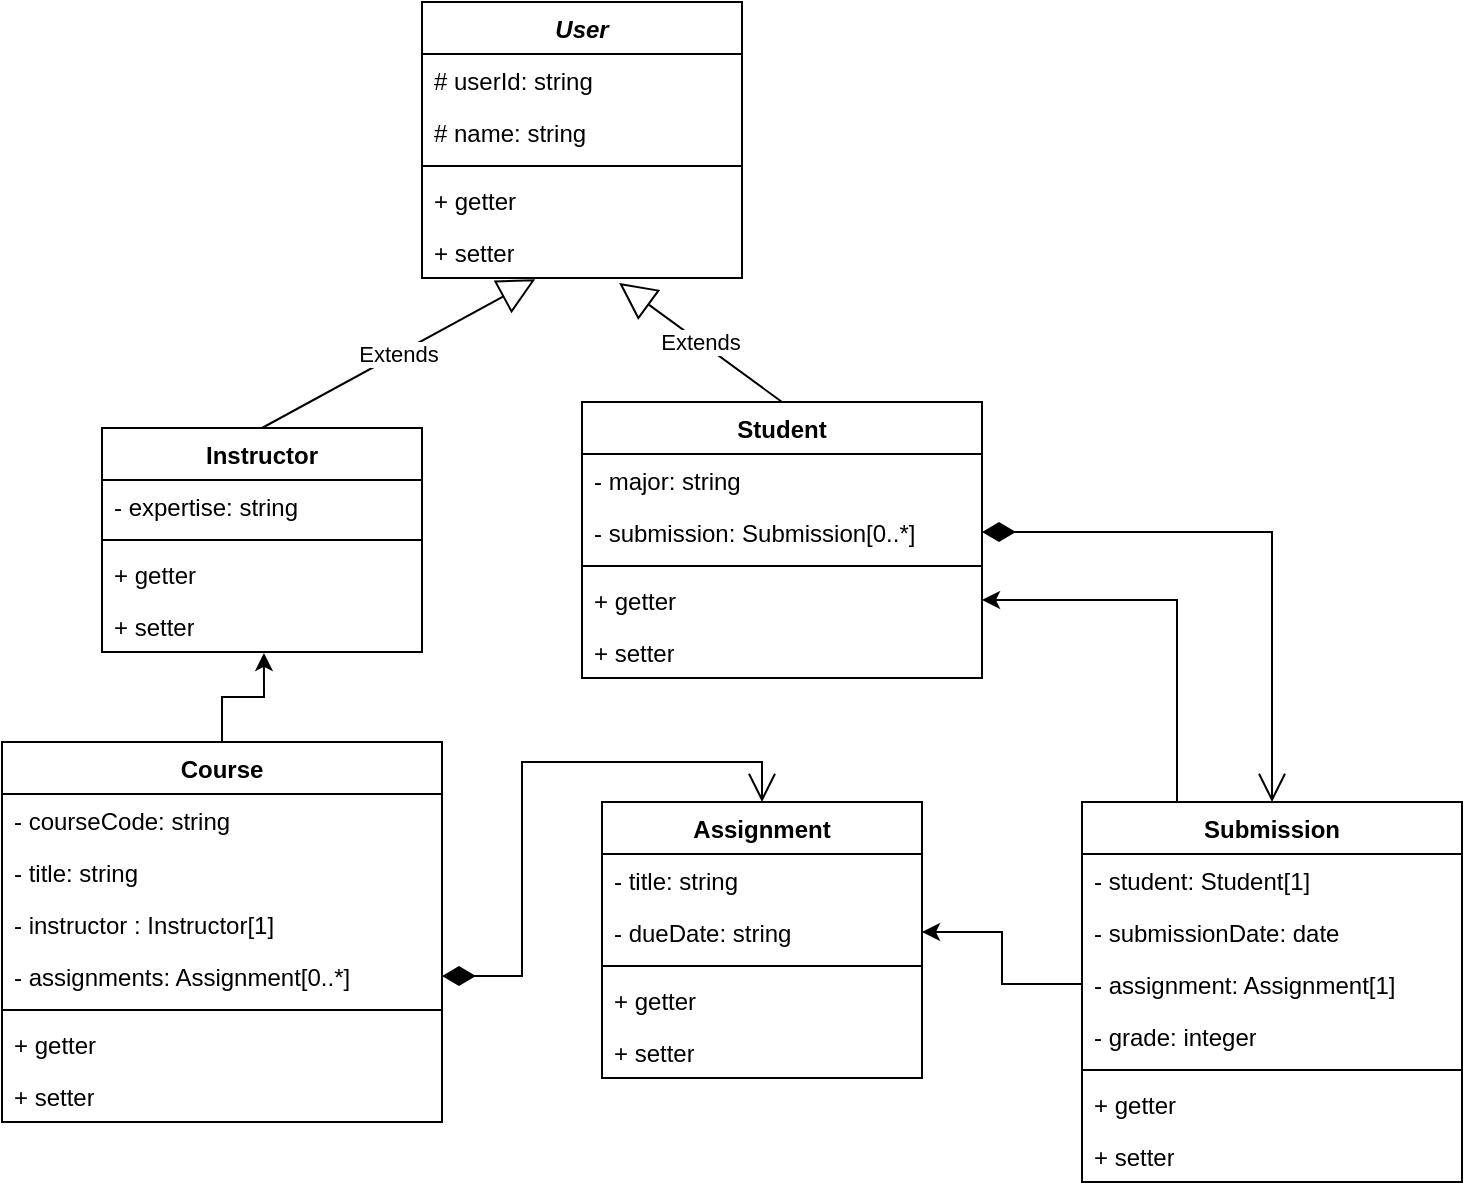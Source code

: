 <mxfile version="26.2.2">
  <diagram name="Page-1" id="FBExu-vGXprKnArH3yFS">
    <mxGraphModel dx="1376" dy="958" grid="1" gridSize="10" guides="1" tooltips="1" connect="1" arrows="1" fold="1" page="1" pageScale="1" pageWidth="850" pageHeight="1100" math="0" shadow="0">
      <root>
        <mxCell id="0" />
        <mxCell id="1" parent="0" />
        <mxCell id="hgFRvd-qgyo9zUaGLYZs-1" value="&lt;i&gt;User&lt;/i&gt;" style="swimlane;fontStyle=1;align=center;verticalAlign=top;childLayout=stackLayout;horizontal=1;startSize=26;horizontalStack=0;resizeParent=1;resizeParentMax=0;resizeLast=0;collapsible=1;marginBottom=0;whiteSpace=wrap;html=1;" vertex="1" parent="1">
          <mxGeometry x="330" y="350" width="160" height="138" as="geometry" />
        </mxCell>
        <mxCell id="hgFRvd-qgyo9zUaGLYZs-2" value="# userId: string" style="text;strokeColor=none;fillColor=none;align=left;verticalAlign=top;spacingLeft=4;spacingRight=4;overflow=hidden;rotatable=0;points=[[0,0.5],[1,0.5]];portConstraint=eastwest;whiteSpace=wrap;html=1;" vertex="1" parent="hgFRvd-qgyo9zUaGLYZs-1">
          <mxGeometry y="26" width="160" height="26" as="geometry" />
        </mxCell>
        <mxCell id="hgFRvd-qgyo9zUaGLYZs-5" value="# name: string" style="text;strokeColor=none;fillColor=none;align=left;verticalAlign=top;spacingLeft=4;spacingRight=4;overflow=hidden;rotatable=0;points=[[0,0.5],[1,0.5]];portConstraint=eastwest;whiteSpace=wrap;html=1;" vertex="1" parent="hgFRvd-qgyo9zUaGLYZs-1">
          <mxGeometry y="52" width="160" height="26" as="geometry" />
        </mxCell>
        <mxCell id="hgFRvd-qgyo9zUaGLYZs-3" value="" style="line;strokeWidth=1;fillColor=none;align=left;verticalAlign=middle;spacingTop=-1;spacingLeft=3;spacingRight=3;rotatable=0;labelPosition=right;points=[];portConstraint=eastwest;strokeColor=inherit;" vertex="1" parent="hgFRvd-qgyo9zUaGLYZs-1">
          <mxGeometry y="78" width="160" height="8" as="geometry" />
        </mxCell>
        <mxCell id="hgFRvd-qgyo9zUaGLYZs-4" value="+ getter" style="text;strokeColor=none;fillColor=none;align=left;verticalAlign=top;spacingLeft=4;spacingRight=4;overflow=hidden;rotatable=0;points=[[0,0.5],[1,0.5]];portConstraint=eastwest;whiteSpace=wrap;html=1;" vertex="1" parent="hgFRvd-qgyo9zUaGLYZs-1">
          <mxGeometry y="86" width="160" height="26" as="geometry" />
        </mxCell>
        <mxCell id="hgFRvd-qgyo9zUaGLYZs-7" value="+ setter" style="text;strokeColor=none;fillColor=none;align=left;verticalAlign=top;spacingLeft=4;spacingRight=4;overflow=hidden;rotatable=0;points=[[0,0.5],[1,0.5]];portConstraint=eastwest;whiteSpace=wrap;html=1;" vertex="1" parent="hgFRvd-qgyo9zUaGLYZs-1">
          <mxGeometry y="112" width="160" height="26" as="geometry" />
        </mxCell>
        <mxCell id="hgFRvd-qgyo9zUaGLYZs-8" value="Instructor" style="swimlane;fontStyle=1;align=center;verticalAlign=top;childLayout=stackLayout;horizontal=1;startSize=26;horizontalStack=0;resizeParent=1;resizeParentMax=0;resizeLast=0;collapsible=1;marginBottom=0;whiteSpace=wrap;html=1;" vertex="1" parent="1">
          <mxGeometry x="170" y="563" width="160" height="112" as="geometry" />
        </mxCell>
        <mxCell id="hgFRvd-qgyo9zUaGLYZs-9" value="- expertise: string" style="text;strokeColor=none;fillColor=none;align=left;verticalAlign=top;spacingLeft=4;spacingRight=4;overflow=hidden;rotatable=0;points=[[0,0.5],[1,0.5]];portConstraint=eastwest;whiteSpace=wrap;html=1;" vertex="1" parent="hgFRvd-qgyo9zUaGLYZs-8">
          <mxGeometry y="26" width="160" height="26" as="geometry" />
        </mxCell>
        <mxCell id="hgFRvd-qgyo9zUaGLYZs-11" value="" style="line;strokeWidth=1;fillColor=none;align=left;verticalAlign=middle;spacingTop=-1;spacingLeft=3;spacingRight=3;rotatable=0;labelPosition=right;points=[];portConstraint=eastwest;strokeColor=inherit;" vertex="1" parent="hgFRvd-qgyo9zUaGLYZs-8">
          <mxGeometry y="52" width="160" height="8" as="geometry" />
        </mxCell>
        <mxCell id="hgFRvd-qgyo9zUaGLYZs-12" value="+ getter" style="text;strokeColor=none;fillColor=none;align=left;verticalAlign=top;spacingLeft=4;spacingRight=4;overflow=hidden;rotatable=0;points=[[0,0.5],[1,0.5]];portConstraint=eastwest;whiteSpace=wrap;html=1;" vertex="1" parent="hgFRvd-qgyo9zUaGLYZs-8">
          <mxGeometry y="60" width="160" height="26" as="geometry" />
        </mxCell>
        <mxCell id="hgFRvd-qgyo9zUaGLYZs-13" value="+ setter" style="text;strokeColor=none;fillColor=none;align=left;verticalAlign=top;spacingLeft=4;spacingRight=4;overflow=hidden;rotatable=0;points=[[0,0.5],[1,0.5]];portConstraint=eastwest;whiteSpace=wrap;html=1;" vertex="1" parent="hgFRvd-qgyo9zUaGLYZs-8">
          <mxGeometry y="86" width="160" height="26" as="geometry" />
        </mxCell>
        <mxCell id="hgFRvd-qgyo9zUaGLYZs-14" value="Student" style="swimlane;fontStyle=1;align=center;verticalAlign=top;childLayout=stackLayout;horizontal=1;startSize=26;horizontalStack=0;resizeParent=1;resizeParentMax=0;resizeLast=0;collapsible=1;marginBottom=0;whiteSpace=wrap;html=1;" vertex="1" parent="1">
          <mxGeometry x="410" y="550" width="200" height="138" as="geometry" />
        </mxCell>
        <mxCell id="hgFRvd-qgyo9zUaGLYZs-15" value="- major: string" style="text;strokeColor=none;fillColor=none;align=left;verticalAlign=top;spacingLeft=4;spacingRight=4;overflow=hidden;rotatable=0;points=[[0,0.5],[1,0.5]];portConstraint=eastwest;whiteSpace=wrap;html=1;" vertex="1" parent="hgFRvd-qgyo9zUaGLYZs-14">
          <mxGeometry y="26" width="200" height="26" as="geometry" />
        </mxCell>
        <mxCell id="hgFRvd-qgyo9zUaGLYZs-16" value="- submission: Submission[0..*]" style="text;strokeColor=none;fillColor=none;align=left;verticalAlign=top;spacingLeft=4;spacingRight=4;overflow=hidden;rotatable=0;points=[[0,0.5],[1,0.5]];portConstraint=eastwest;whiteSpace=wrap;html=1;" vertex="1" parent="hgFRvd-qgyo9zUaGLYZs-14">
          <mxGeometry y="52" width="200" height="26" as="geometry" />
        </mxCell>
        <mxCell id="hgFRvd-qgyo9zUaGLYZs-17" value="" style="line;strokeWidth=1;fillColor=none;align=left;verticalAlign=middle;spacingTop=-1;spacingLeft=3;spacingRight=3;rotatable=0;labelPosition=right;points=[];portConstraint=eastwest;strokeColor=inherit;" vertex="1" parent="hgFRvd-qgyo9zUaGLYZs-14">
          <mxGeometry y="78" width="200" height="8" as="geometry" />
        </mxCell>
        <mxCell id="hgFRvd-qgyo9zUaGLYZs-18" value="+ getter" style="text;strokeColor=none;fillColor=none;align=left;verticalAlign=top;spacingLeft=4;spacingRight=4;overflow=hidden;rotatable=0;points=[[0,0.5],[1,0.5]];portConstraint=eastwest;whiteSpace=wrap;html=1;" vertex="1" parent="hgFRvd-qgyo9zUaGLYZs-14">
          <mxGeometry y="86" width="200" height="26" as="geometry" />
        </mxCell>
        <mxCell id="hgFRvd-qgyo9zUaGLYZs-19" value="+ setter" style="text;strokeColor=none;fillColor=none;align=left;verticalAlign=top;spacingLeft=4;spacingRight=4;overflow=hidden;rotatable=0;points=[[0,0.5],[1,0.5]];portConstraint=eastwest;whiteSpace=wrap;html=1;" vertex="1" parent="hgFRvd-qgyo9zUaGLYZs-14">
          <mxGeometry y="112" width="200" height="26" as="geometry" />
        </mxCell>
        <mxCell id="hgFRvd-qgyo9zUaGLYZs-20" value="Course" style="swimlane;fontStyle=1;align=center;verticalAlign=top;childLayout=stackLayout;horizontal=1;startSize=26;horizontalStack=0;resizeParent=1;resizeParentMax=0;resizeLast=0;collapsible=1;marginBottom=0;whiteSpace=wrap;html=1;" vertex="1" parent="1">
          <mxGeometry x="120" y="720" width="220" height="190" as="geometry" />
        </mxCell>
        <mxCell id="hgFRvd-qgyo9zUaGLYZs-21" value="- courseCode: string" style="text;strokeColor=none;fillColor=none;align=left;verticalAlign=top;spacingLeft=4;spacingRight=4;overflow=hidden;rotatable=0;points=[[0,0.5],[1,0.5]];portConstraint=eastwest;whiteSpace=wrap;html=1;" vertex="1" parent="hgFRvd-qgyo9zUaGLYZs-20">
          <mxGeometry y="26" width="220" height="26" as="geometry" />
        </mxCell>
        <mxCell id="hgFRvd-qgyo9zUaGLYZs-22" value="- title: string" style="text;strokeColor=none;fillColor=none;align=left;verticalAlign=top;spacingLeft=4;spacingRight=4;overflow=hidden;rotatable=0;points=[[0,0.5],[1,0.5]];portConstraint=eastwest;whiteSpace=wrap;html=1;" vertex="1" parent="hgFRvd-qgyo9zUaGLYZs-20">
          <mxGeometry y="52" width="220" height="26" as="geometry" />
        </mxCell>
        <mxCell id="hgFRvd-qgyo9zUaGLYZs-27" value="- instructor : Instructor[1]" style="text;strokeColor=none;fillColor=none;align=left;verticalAlign=top;spacingLeft=4;spacingRight=4;overflow=hidden;rotatable=0;points=[[0,0.5],[1,0.5]];portConstraint=eastwest;whiteSpace=wrap;html=1;" vertex="1" parent="hgFRvd-qgyo9zUaGLYZs-20">
          <mxGeometry y="78" width="220" height="26" as="geometry" />
        </mxCell>
        <mxCell id="hgFRvd-qgyo9zUaGLYZs-26" value="- assignments: Assignment[0..*]" style="text;strokeColor=none;fillColor=none;align=left;verticalAlign=top;spacingLeft=4;spacingRight=4;overflow=hidden;rotatable=0;points=[[0,0.5],[1,0.5]];portConstraint=eastwest;whiteSpace=wrap;html=1;" vertex="1" parent="hgFRvd-qgyo9zUaGLYZs-20">
          <mxGeometry y="104" width="220" height="26" as="geometry" />
        </mxCell>
        <mxCell id="hgFRvd-qgyo9zUaGLYZs-23" value="" style="line;strokeWidth=1;fillColor=none;align=left;verticalAlign=middle;spacingTop=-1;spacingLeft=3;spacingRight=3;rotatable=0;labelPosition=right;points=[];portConstraint=eastwest;strokeColor=inherit;" vertex="1" parent="hgFRvd-qgyo9zUaGLYZs-20">
          <mxGeometry y="130" width="220" height="8" as="geometry" />
        </mxCell>
        <mxCell id="hgFRvd-qgyo9zUaGLYZs-24" value="+ getter" style="text;strokeColor=none;fillColor=none;align=left;verticalAlign=top;spacingLeft=4;spacingRight=4;overflow=hidden;rotatable=0;points=[[0,0.5],[1,0.5]];portConstraint=eastwest;whiteSpace=wrap;html=1;" vertex="1" parent="hgFRvd-qgyo9zUaGLYZs-20">
          <mxGeometry y="138" width="220" height="26" as="geometry" />
        </mxCell>
        <mxCell id="hgFRvd-qgyo9zUaGLYZs-25" value="+ setter" style="text;strokeColor=none;fillColor=none;align=left;verticalAlign=top;spacingLeft=4;spacingRight=4;overflow=hidden;rotatable=0;points=[[0,0.5],[1,0.5]];portConstraint=eastwest;whiteSpace=wrap;html=1;" vertex="1" parent="hgFRvd-qgyo9zUaGLYZs-20">
          <mxGeometry y="164" width="220" height="26" as="geometry" />
        </mxCell>
        <mxCell id="hgFRvd-qgyo9zUaGLYZs-28" value="Assignment" style="swimlane;fontStyle=1;align=center;verticalAlign=top;childLayout=stackLayout;horizontal=1;startSize=26;horizontalStack=0;resizeParent=1;resizeParentMax=0;resizeLast=0;collapsible=1;marginBottom=0;whiteSpace=wrap;html=1;" vertex="1" parent="1">
          <mxGeometry x="420" y="750" width="160" height="138" as="geometry" />
        </mxCell>
        <mxCell id="hgFRvd-qgyo9zUaGLYZs-29" value="- title: string" style="text;strokeColor=none;fillColor=none;align=left;verticalAlign=top;spacingLeft=4;spacingRight=4;overflow=hidden;rotatable=0;points=[[0,0.5],[1,0.5]];portConstraint=eastwest;whiteSpace=wrap;html=1;" vertex="1" parent="hgFRvd-qgyo9zUaGLYZs-28">
          <mxGeometry y="26" width="160" height="26" as="geometry" />
        </mxCell>
        <mxCell id="hgFRvd-qgyo9zUaGLYZs-30" value="- dueDate: string" style="text;strokeColor=none;fillColor=none;align=left;verticalAlign=top;spacingLeft=4;spacingRight=4;overflow=hidden;rotatable=0;points=[[0,0.5],[1,0.5]];portConstraint=eastwest;whiteSpace=wrap;html=1;" vertex="1" parent="hgFRvd-qgyo9zUaGLYZs-28">
          <mxGeometry y="52" width="160" height="26" as="geometry" />
        </mxCell>
        <mxCell id="hgFRvd-qgyo9zUaGLYZs-31" value="" style="line;strokeWidth=1;fillColor=none;align=left;verticalAlign=middle;spacingTop=-1;spacingLeft=3;spacingRight=3;rotatable=0;labelPosition=right;points=[];portConstraint=eastwest;strokeColor=inherit;" vertex="1" parent="hgFRvd-qgyo9zUaGLYZs-28">
          <mxGeometry y="78" width="160" height="8" as="geometry" />
        </mxCell>
        <mxCell id="hgFRvd-qgyo9zUaGLYZs-32" value="+ getter" style="text;strokeColor=none;fillColor=none;align=left;verticalAlign=top;spacingLeft=4;spacingRight=4;overflow=hidden;rotatable=0;points=[[0,0.5],[1,0.5]];portConstraint=eastwest;whiteSpace=wrap;html=1;" vertex="1" parent="hgFRvd-qgyo9zUaGLYZs-28">
          <mxGeometry y="86" width="160" height="26" as="geometry" />
        </mxCell>
        <mxCell id="hgFRvd-qgyo9zUaGLYZs-33" value="+ setter" style="text;strokeColor=none;fillColor=none;align=left;verticalAlign=top;spacingLeft=4;spacingRight=4;overflow=hidden;rotatable=0;points=[[0,0.5],[1,0.5]];portConstraint=eastwest;whiteSpace=wrap;html=1;" vertex="1" parent="hgFRvd-qgyo9zUaGLYZs-28">
          <mxGeometry y="112" width="160" height="26" as="geometry" />
        </mxCell>
        <mxCell id="hgFRvd-qgyo9zUaGLYZs-48" style="edgeStyle=orthogonalEdgeStyle;rounded=0;orthogonalLoop=1;jettySize=auto;html=1;exitX=0.25;exitY=0;exitDx=0;exitDy=0;entryX=1;entryY=0.5;entryDx=0;entryDy=0;" edge="1" parent="1" source="hgFRvd-qgyo9zUaGLYZs-34" target="hgFRvd-qgyo9zUaGLYZs-18">
          <mxGeometry relative="1" as="geometry" />
        </mxCell>
        <mxCell id="hgFRvd-qgyo9zUaGLYZs-34" value="Submission" style="swimlane;fontStyle=1;align=center;verticalAlign=top;childLayout=stackLayout;horizontal=1;startSize=26;horizontalStack=0;resizeParent=1;resizeParentMax=0;resizeLast=0;collapsible=1;marginBottom=0;whiteSpace=wrap;html=1;" vertex="1" parent="1">
          <mxGeometry x="660" y="750" width="190" height="190" as="geometry" />
        </mxCell>
        <mxCell id="hgFRvd-qgyo9zUaGLYZs-35" value="- student: Student[1]" style="text;strokeColor=none;fillColor=none;align=left;verticalAlign=top;spacingLeft=4;spacingRight=4;overflow=hidden;rotatable=0;points=[[0,0.5],[1,0.5]];portConstraint=eastwest;whiteSpace=wrap;html=1;" vertex="1" parent="hgFRvd-qgyo9zUaGLYZs-34">
          <mxGeometry y="26" width="190" height="26" as="geometry" />
        </mxCell>
        <mxCell id="hgFRvd-qgyo9zUaGLYZs-36" value="- submissionDate: date" style="text;strokeColor=none;fillColor=none;align=left;verticalAlign=top;spacingLeft=4;spacingRight=4;overflow=hidden;rotatable=0;points=[[0,0.5],[1,0.5]];portConstraint=eastwest;whiteSpace=wrap;html=1;" vertex="1" parent="hgFRvd-qgyo9zUaGLYZs-34">
          <mxGeometry y="52" width="190" height="26" as="geometry" />
        </mxCell>
        <mxCell id="hgFRvd-qgyo9zUaGLYZs-41" value="- assignment: Assignment[1]" style="text;strokeColor=none;fillColor=none;align=left;verticalAlign=top;spacingLeft=4;spacingRight=4;overflow=hidden;rotatable=0;points=[[0,0.5],[1,0.5]];portConstraint=eastwest;whiteSpace=wrap;html=1;" vertex="1" parent="hgFRvd-qgyo9zUaGLYZs-34">
          <mxGeometry y="78" width="190" height="26" as="geometry" />
        </mxCell>
        <mxCell id="hgFRvd-qgyo9zUaGLYZs-40" value="- grade: integer" style="text;strokeColor=none;fillColor=none;align=left;verticalAlign=top;spacingLeft=4;spacingRight=4;overflow=hidden;rotatable=0;points=[[0,0.5],[1,0.5]];portConstraint=eastwest;whiteSpace=wrap;html=1;" vertex="1" parent="hgFRvd-qgyo9zUaGLYZs-34">
          <mxGeometry y="104" width="190" height="26" as="geometry" />
        </mxCell>
        <mxCell id="hgFRvd-qgyo9zUaGLYZs-37" value="" style="line;strokeWidth=1;fillColor=none;align=left;verticalAlign=middle;spacingTop=-1;spacingLeft=3;spacingRight=3;rotatable=0;labelPosition=right;points=[];portConstraint=eastwest;strokeColor=inherit;" vertex="1" parent="hgFRvd-qgyo9zUaGLYZs-34">
          <mxGeometry y="130" width="190" height="8" as="geometry" />
        </mxCell>
        <mxCell id="hgFRvd-qgyo9zUaGLYZs-38" value="+ getter" style="text;strokeColor=none;fillColor=none;align=left;verticalAlign=top;spacingLeft=4;spacingRight=4;overflow=hidden;rotatable=0;points=[[0,0.5],[1,0.5]];portConstraint=eastwest;whiteSpace=wrap;html=1;" vertex="1" parent="hgFRvd-qgyo9zUaGLYZs-34">
          <mxGeometry y="138" width="190" height="26" as="geometry" />
        </mxCell>
        <mxCell id="hgFRvd-qgyo9zUaGLYZs-39" value="+ setter" style="text;strokeColor=none;fillColor=none;align=left;verticalAlign=top;spacingLeft=4;spacingRight=4;overflow=hidden;rotatable=0;points=[[0,0.5],[1,0.5]];portConstraint=eastwest;whiteSpace=wrap;html=1;" vertex="1" parent="hgFRvd-qgyo9zUaGLYZs-34">
          <mxGeometry y="164" width="190" height="26" as="geometry" />
        </mxCell>
        <mxCell id="hgFRvd-qgyo9zUaGLYZs-42" value="Extends" style="endArrow=block;endSize=16;endFill=0;html=1;rounded=0;exitX=0.5;exitY=0;exitDx=0;exitDy=0;entryX=0.354;entryY=1.022;entryDx=0;entryDy=0;entryPerimeter=0;" edge="1" parent="1" source="hgFRvd-qgyo9zUaGLYZs-8" target="hgFRvd-qgyo9zUaGLYZs-7">
          <mxGeometry width="160" relative="1" as="geometry">
            <mxPoint x="500" y="810" as="sourcePoint" />
            <mxPoint x="390" y="520" as="targetPoint" />
          </mxGeometry>
        </mxCell>
        <mxCell id="hgFRvd-qgyo9zUaGLYZs-43" value="Extends" style="endArrow=block;endSize=16;endFill=0;html=1;rounded=0;exitX=0.5;exitY=0;exitDx=0;exitDy=0;entryX=0.616;entryY=1.095;entryDx=0;entryDy=0;entryPerimeter=0;" edge="1" parent="1" source="hgFRvd-qgyo9zUaGLYZs-14" target="hgFRvd-qgyo9zUaGLYZs-7">
          <mxGeometry width="160" relative="1" as="geometry">
            <mxPoint x="260" y="573" as="sourcePoint" />
            <mxPoint x="377" y="499" as="targetPoint" />
          </mxGeometry>
        </mxCell>
        <mxCell id="hgFRvd-qgyo9zUaGLYZs-44" value="" style="endArrow=open;html=1;endSize=12;startArrow=diamondThin;startSize=14;startFill=1;edgeStyle=orthogonalEdgeStyle;align=left;verticalAlign=bottom;rounded=0;exitX=1;exitY=0.5;exitDx=0;exitDy=0;entryX=0.5;entryY=0;entryDx=0;entryDy=0;" edge="1" parent="1" source="hgFRvd-qgyo9zUaGLYZs-16" target="hgFRvd-qgyo9zUaGLYZs-34">
          <mxGeometry x="-1" y="3" relative="1" as="geometry">
            <mxPoint x="690" y="700" as="sourcePoint" />
            <mxPoint x="850" y="700" as="targetPoint" />
          </mxGeometry>
        </mxCell>
        <mxCell id="hgFRvd-qgyo9zUaGLYZs-45" value="" style="endArrow=open;html=1;endSize=12;startArrow=diamondThin;startSize=14;startFill=1;edgeStyle=orthogonalEdgeStyle;align=left;verticalAlign=bottom;rounded=0;exitX=1;exitY=0.5;exitDx=0;exitDy=0;entryX=0.5;entryY=0;entryDx=0;entryDy=0;" edge="1" parent="1" source="hgFRvd-qgyo9zUaGLYZs-26" target="hgFRvd-qgyo9zUaGLYZs-28">
          <mxGeometry x="-1" y="3" relative="1" as="geometry">
            <mxPoint x="670" y="625" as="sourcePoint" />
            <mxPoint x="765" y="760" as="targetPoint" />
            <Array as="points">
              <mxPoint x="380" y="837" />
              <mxPoint x="380" y="730" />
              <mxPoint x="500" y="730" />
            </Array>
          </mxGeometry>
        </mxCell>
        <mxCell id="hgFRvd-qgyo9zUaGLYZs-47" style="edgeStyle=orthogonalEdgeStyle;rounded=0;orthogonalLoop=1;jettySize=auto;html=1;exitX=0.5;exitY=0;exitDx=0;exitDy=0;entryX=0.506;entryY=1.018;entryDx=0;entryDy=0;entryPerimeter=0;" edge="1" parent="1" source="hgFRvd-qgyo9zUaGLYZs-20" target="hgFRvd-qgyo9zUaGLYZs-13">
          <mxGeometry relative="1" as="geometry" />
        </mxCell>
        <mxCell id="hgFRvd-qgyo9zUaGLYZs-49" style="edgeStyle=orthogonalEdgeStyle;rounded=0;orthogonalLoop=1;jettySize=auto;html=1;exitX=0;exitY=0.5;exitDx=0;exitDy=0;entryX=1;entryY=0.5;entryDx=0;entryDy=0;" edge="1" parent="1" source="hgFRvd-qgyo9zUaGLYZs-41" target="hgFRvd-qgyo9zUaGLYZs-30">
          <mxGeometry relative="1" as="geometry" />
        </mxCell>
      </root>
    </mxGraphModel>
  </diagram>
</mxfile>
